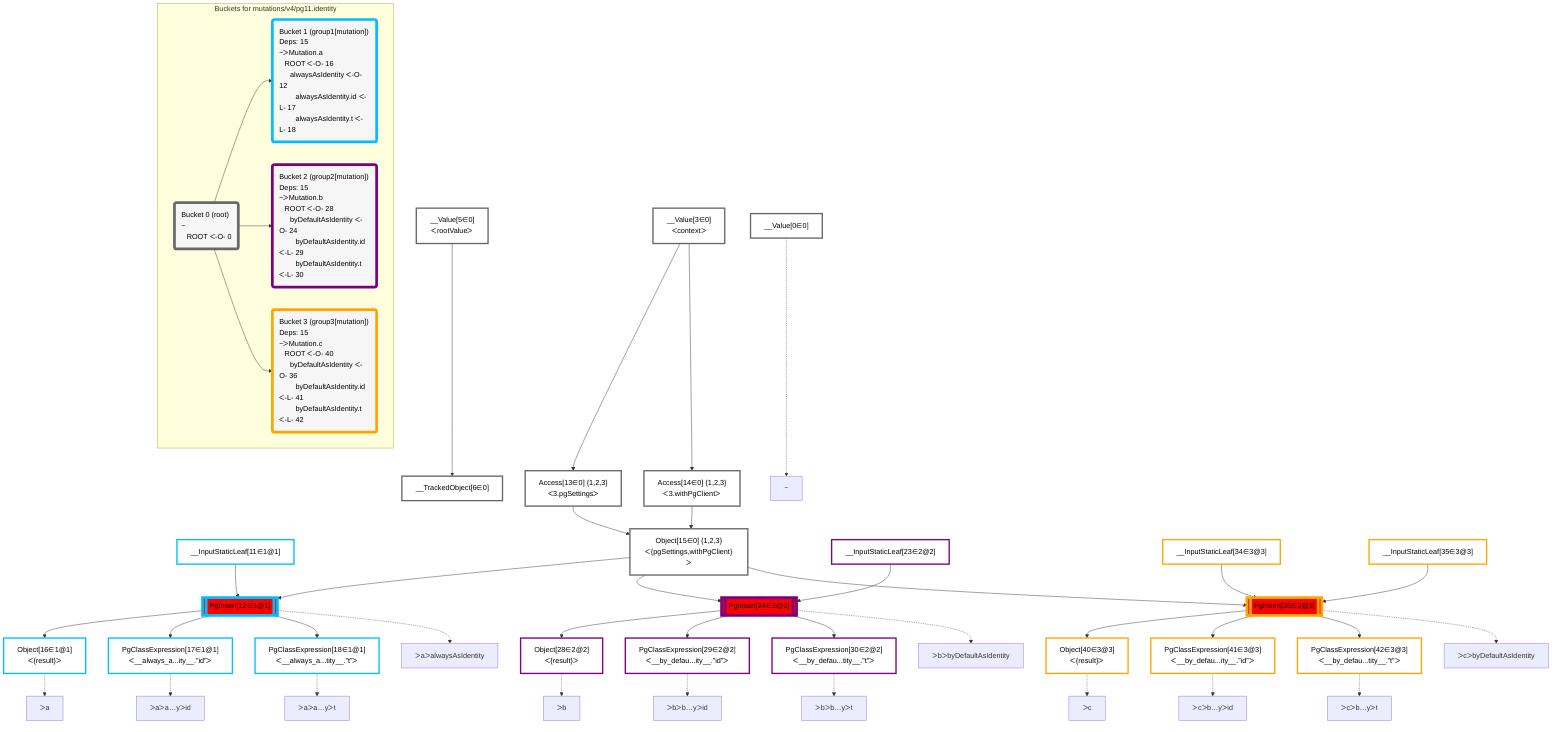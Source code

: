 graph TD
    classDef path fill:#eee,stroke:#000,color:#000
    classDef plan fill:#fff,stroke-width:3px,color:#000
    classDef itemplan fill:#fff,stroke-width:6px,color:#000
    classDef sideeffectplan fill:#f00,stroke-width:6px,color:#000
    classDef bucket fill:#f6f6f6,color:#000,stroke-width:6px,text-align:left


    %% define plans
    __Value0["__Value[0∈0]"]:::plan
    __Value3["__Value[3∈0]<br />ᐸcontextᐳ"]:::plan
    __Value5["__Value[5∈0]<br />ᐸrootValueᐳ"]:::plan
    __TrackedObject6["__TrackedObject[6∈0]"]:::plan
    __InputStaticLeaf11["__InputStaticLeaf[11∈1@1]"]:::plan
    Access13["Access[13∈0] {1,2,3}<br />ᐸ3.pgSettingsᐳ"]:::plan
    Access14["Access[14∈0] {1,2,3}<br />ᐸ3.withPgClientᐳ"]:::plan
    Object15["Object[15∈0] {1,2,3}<br />ᐸ{pgSettings,withPgClient}ᐳ"]:::plan
    PgInsert12[["PgInsert[12∈1@1]"]]:::sideeffectplan
    Object16["Object[16∈1@1]<br />ᐸ{result}ᐳ"]:::plan
    PgClassExpression17["PgClassExpression[17∈1@1]<br />ᐸ__always_a...ity__.”id”ᐳ"]:::plan
    PgClassExpression18["PgClassExpression[18∈1@1]<br />ᐸ__always_a...tity__.”t”ᐳ"]:::plan
    __InputStaticLeaf23["__InputStaticLeaf[23∈2@2]"]:::plan
    PgInsert24[["PgInsert[24∈2@2]"]]:::sideeffectplan
    Object28["Object[28∈2@2]<br />ᐸ{result}ᐳ"]:::plan
    PgClassExpression29["PgClassExpression[29∈2@2]<br />ᐸ__by_defau...ity__.”id”ᐳ"]:::plan
    PgClassExpression30["PgClassExpression[30∈2@2]<br />ᐸ__by_defau...tity__.”t”ᐳ"]:::plan
    __InputStaticLeaf34["__InputStaticLeaf[34∈3@3]"]:::plan
    __InputStaticLeaf35["__InputStaticLeaf[35∈3@3]"]:::plan
    PgInsert36[["PgInsert[36∈3@3]"]]:::sideeffectplan
    Object40["Object[40∈3@3]<br />ᐸ{result}ᐳ"]:::plan
    PgClassExpression41["PgClassExpression[41∈3@3]<br />ᐸ__by_defau...ity__.”id”ᐳ"]:::plan
    PgClassExpression42["PgClassExpression[42∈3@3]<br />ᐸ__by_defau...tity__.”t”ᐳ"]:::plan

    %% plan dependencies
    __Value5 --> __TrackedObject6
    __Value3 --> Access13
    __Value3 --> Access14
    Access13 & Access14 --> Object15
    Object15 & __InputStaticLeaf11 --> PgInsert12
    PgInsert12 --> Object16
    PgInsert12 --> PgClassExpression17
    PgInsert12 --> PgClassExpression18
    Object15 & __InputStaticLeaf23 --> PgInsert24
    PgInsert24 --> Object28
    PgInsert24 --> PgClassExpression29
    PgInsert24 --> PgClassExpression30
    Object15 & __InputStaticLeaf34 & __InputStaticLeaf35 --> PgInsert36
    PgInsert36 --> Object40
    PgInsert36 --> PgClassExpression41
    PgInsert36 --> PgClassExpression42

    %% plan-to-path relationships
    P0["~"]
    __Value0 -.-> P0
    P12["ᐳaᐳalwaysAsIdentity"]
    PgInsert12 -.-> P12
    P16["ᐳa"]
    Object16 -.-> P16
    P17["ᐳaᐳa…yᐳid"]
    PgClassExpression17 -.-> P17
    P18["ᐳaᐳa…yᐳt"]
    PgClassExpression18 -.-> P18
    P24["ᐳbᐳbyDefaultAsIdentity"]
    PgInsert24 -.-> P24
    P28["ᐳb"]
    Object28 -.-> P28
    P29["ᐳbᐳb…yᐳid"]
    PgClassExpression29 -.-> P29
    P30["ᐳbᐳb…yᐳt"]
    PgClassExpression30 -.-> P30
    P36["ᐳcᐳbyDefaultAsIdentity"]
    PgInsert36 -.-> P36
    P40["ᐳc"]
    Object40 -.-> P40
    P41["ᐳcᐳb…yᐳid"]
    PgClassExpression41 -.-> P41
    P42["ᐳcᐳb…yᐳt"]
    PgClassExpression42 -.-> P42

    subgraph "Buckets for mutations/v4/pg11.identity"
    Bucket0("Bucket 0 (root)<br />~<br />⠀ROOT ᐸ-O- 0"):::bucket
    classDef bucket0 stroke:#696969
    class Bucket0,__Value0,__Value3,__Value5,__TrackedObject6,Access13,Access14,Object15 bucket0
    Bucket1("Bucket 1 (group1[mutation])<br />Deps: 15<br />~ᐳMutation.a<br />⠀ROOT ᐸ-O- 16<br />⠀⠀alwaysAsIdentity ᐸ-O- 12<br />⠀⠀⠀alwaysAsIdentity.id ᐸ-L- 17<br />⠀⠀⠀alwaysAsIdentity.t ᐸ-L- 18"):::bucket
    classDef bucket1 stroke:#00bfff
    class Bucket1,__InputStaticLeaf11,PgInsert12,Object16,PgClassExpression17,PgClassExpression18 bucket1
    Bucket2("Bucket 2 (group2[mutation])<br />Deps: 15<br />~ᐳMutation.b<br />⠀ROOT ᐸ-O- 28<br />⠀⠀byDefaultAsIdentity ᐸ-O- 24<br />⠀⠀⠀byDefaultAsIdentity.id ᐸ-L- 29<br />⠀⠀⠀byDefaultAsIdentity.t ᐸ-L- 30"):::bucket
    classDef bucket2 stroke:#7f007f
    class Bucket2,__InputStaticLeaf23,PgInsert24,Object28,PgClassExpression29,PgClassExpression30 bucket2
    Bucket3("Bucket 3 (group3[mutation])<br />Deps: 15<br />~ᐳMutation.c<br />⠀ROOT ᐸ-O- 40<br />⠀⠀byDefaultAsIdentity ᐸ-O- 36<br />⠀⠀⠀byDefaultAsIdentity.id ᐸ-L- 41<br />⠀⠀⠀byDefaultAsIdentity.t ᐸ-L- 42"):::bucket
    classDef bucket3 stroke:#ffa500
    class Bucket3,__InputStaticLeaf34,__InputStaticLeaf35,PgInsert36,Object40,PgClassExpression41,PgClassExpression42 bucket3
    Bucket0 --> Bucket1 & Bucket2 & Bucket3
    end